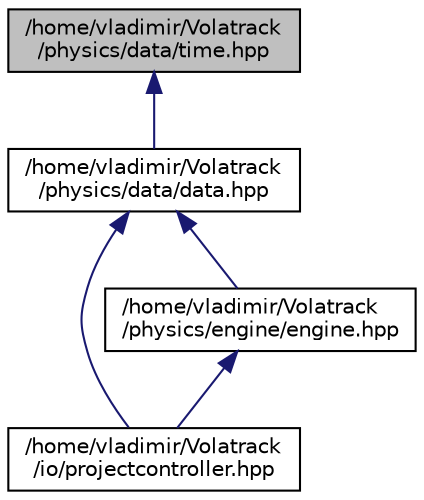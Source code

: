 digraph "/home/vladimir/Volatrack/physics/data/time.hpp"
{
 // LATEX_PDF_SIZE
  edge [fontname="Helvetica",fontsize="10",labelfontname="Helvetica",labelfontsize="10"];
  node [fontname="Helvetica",fontsize="10",shape=record];
  Node1 [label="/home/vladimir/Volatrack\l/physics/data/time.hpp",height=0.2,width=0.4,color="black", fillcolor="grey75", style="filled", fontcolor="black",tooltip=" "];
  Node1 -> Node2 [dir="back",color="midnightblue",fontsize="10",style="solid",fontname="Helvetica"];
  Node2 [label="/home/vladimir/Volatrack\l/physics/data/data.hpp",height=0.2,width=0.4,color="black", fillcolor="white", style="filled",URL="$data_8hpp.html",tooltip=" "];
  Node2 -> Node3 [dir="back",color="midnightblue",fontsize="10",style="solid",fontname="Helvetica"];
  Node3 [label="/home/vladimir/Volatrack\l/io/projectcontroller.hpp",height=0.2,width=0.4,color="black", fillcolor="white", style="filled",URL="$projectcontroller_8hpp.html",tooltip=" "];
  Node2 -> Node4 [dir="back",color="midnightblue",fontsize="10",style="solid",fontname="Helvetica"];
  Node4 [label="/home/vladimir/Volatrack\l/physics/engine/engine.hpp",height=0.2,width=0.4,color="black", fillcolor="white", style="filled",URL="$engine_8hpp.html",tooltip=" "];
  Node4 -> Node3 [dir="back",color="midnightblue",fontsize="10",style="solid",fontname="Helvetica"];
}
